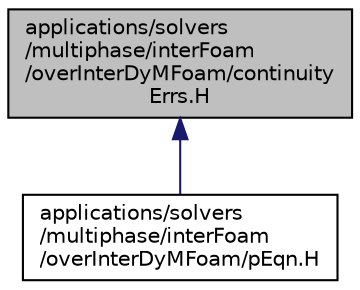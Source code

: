 digraph "applications/solvers/multiphase/interFoam/overInterDyMFoam/continuityErrs.H"
{
  bgcolor="transparent";
  edge [fontname="Helvetica",fontsize="10",labelfontname="Helvetica",labelfontsize="10"];
  node [fontname="Helvetica",fontsize="10",shape=record];
  Node1 [label="applications/solvers\l/multiphase/interFoam\l/overInterDyMFoam/continuity\lErrs.H",height=0.2,width=0.4,color="black", fillcolor="grey75", style="filled" fontcolor="black"];
  Node1 -> Node2 [dir="back",color="midnightblue",fontsize="10",style="solid",fontname="Helvetica"];
  Node2 [label="applications/solvers\l/multiphase/interFoam\l/overInterDyMFoam/pEqn.H",height=0.2,width=0.4,color="black",URL="$multiphase_2interFoam_2overInterDyMFoam_2pEqn_8H.html"];
}
